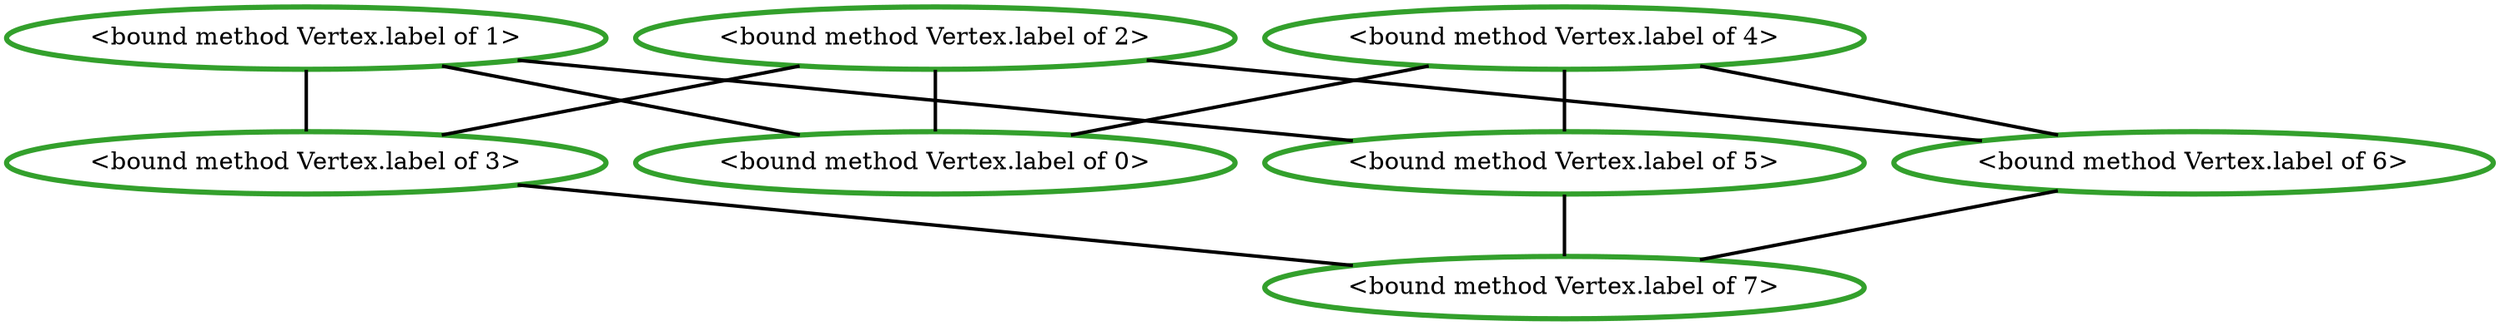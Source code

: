 Graph G {
    0 [penwidth=3,label="<bound method Vertex.label of 0>",color=4, colorscheme=paired12]
    1 [penwidth=3,label="<bound method Vertex.label of 1>",color=4, colorscheme=paired12]
    2 [penwidth=3,label="<bound method Vertex.label of 2>",color=4, colorscheme=paired12]
    3 [penwidth=3,label="<bound method Vertex.label of 3>",color=4, colorscheme=paired12]
    4 [penwidth=3,label="<bound method Vertex.label of 4>",color=4, colorscheme=paired12]
    5 [penwidth=3,label="<bound method Vertex.label of 5>",color=4, colorscheme=paired12]
    6 [penwidth=3,label="<bound method Vertex.label of 6>",color=4, colorscheme=paired12]
    7 [penwidth=3,label="<bound method Vertex.label of 7>",color=4, colorscheme=paired12]

    1--3 [penwidth=2]
    1--5 [penwidth=2]
    1--0 [penwidth=2]
    2--3 [penwidth=2]
    2--6 [penwidth=2]
    2--0 [penwidth=2]
    3--7 [penwidth=2]
    4--5 [penwidth=2]
    4--6 [penwidth=2]
    4--0 [penwidth=2]
    5--7 [penwidth=2]
    6--7 [penwidth=2]
}